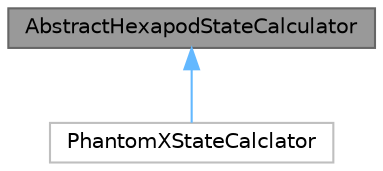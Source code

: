 digraph "AbstractHexapodStateCalculator"
{
 // LATEX_PDF_SIZE
  bgcolor="transparent";
  edge [fontname=Helvetica,fontsize=10,labelfontname=Helvetica,labelfontsize=10];
  node [fontname=Helvetica,fontsize=10,shape=box,height=0.2,width=0.4];
  Node1 [id="Node000001",label="AbstractHexapodStateCalculator",height=0.2,width=0.4,color="gray40", fillcolor="grey60", style="filled", fontcolor="black",tooltip="ロボットの状態を計算するクラスの抽象クラス．   このクラスを継承して，具体的なロボット(例えばphantomXとかAUSRAとか)の状態を計算するクラスを作成する．   スレッドセーフなクラスにするこ..."];
  Node1 -> Node2 [id="edge1_Node000001_Node000002",dir="back",color="steelblue1",style="solid",tooltip=" "];
  Node2 [id="Node000002",label="PhantomXStateCalclator",height=0.2,width=0.4,color="grey75", fillcolor="white", style="filled",URL="$class_phantom_x_state_calclator.html",tooltip=" "];
}

